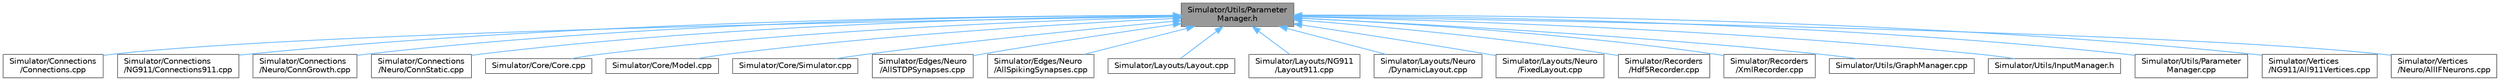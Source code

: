 digraph "Simulator/Utils/ParameterManager.h"
{
 // LATEX_PDF_SIZE
  bgcolor="transparent";
  edge [fontname=Helvetica,fontsize=10,labelfontname=Helvetica,labelfontsize=10];
  node [fontname=Helvetica,fontsize=10,shape=box,height=0.2,width=0.4];
  Node1 [id="Node000001",label="Simulator/Utils/Parameter\lManager.h",height=0.2,width=0.4,color="gray40", fillcolor="grey60", style="filled", fontcolor="black",tooltip="A singleton class which contains and manages access to the XML parameter file used by a simulator ins..."];
  Node1 -> Node2 [id="edge1_Node000001_Node000002",dir="back",color="steelblue1",style="solid",tooltip=" "];
  Node2 [id="Node000002",label="Simulator/Connections\l/Connections.cpp",height=0.2,width=0.4,color="grey40", fillcolor="white", style="filled",URL="$_connections_8cpp.html",tooltip="Methods for creating and updating connections."];
  Node1 -> Node3 [id="edge2_Node000001_Node000003",dir="back",color="steelblue1",style="solid",tooltip=" "];
  Node3 [id="Node000003",label="Simulator/Connections\l/NG911/Connections911.cpp",height=0.2,width=0.4,color="grey40", fillcolor="white", style="filled",URL="$_connections911_8cpp.html",tooltip="The model of the static network."];
  Node1 -> Node4 [id="edge3_Node000001_Node000004",dir="back",color="steelblue1",style="solid",tooltip=" "];
  Node4 [id="Node000004",label="Simulator/Connections\l/Neuro/ConnGrowth.cpp",height=0.2,width=0.4,color="grey40", fillcolor="white", style="filled",URL="$_conn_growth_8cpp.html",tooltip="The model of the activity-dependent neurite outgrowth."];
  Node1 -> Node5 [id="edge4_Node000001_Node000005",dir="back",color="steelblue1",style="solid",tooltip=" "];
  Node5 [id="Node000005",label="Simulator/Connections\l/Neuro/ConnStatic.cpp",height=0.2,width=0.4,color="grey40", fillcolor="white", style="filled",URL="$_conn_static_8cpp.html",tooltip="The model of the small world network."];
  Node1 -> Node6 [id="edge5_Node000001_Node000006",dir="back",color="steelblue1",style="solid",tooltip=" "];
  Node6 [id="Node000006",label="Simulator/Core/Core.cpp",height=0.2,width=0.4,color="grey40", fillcolor="white", style="filled",URL="$_core_8cpp.html",tooltip="Orchestrates most functionality in the simulation."];
  Node1 -> Node7 [id="edge6_Node000001_Node000007",dir="back",color="steelblue1",style="solid",tooltip=" "];
  Node7 [id="Node000007",label="Simulator/Core/Model.cpp",height=0.2,width=0.4,color="grey40", fillcolor="white", style="filled",URL="$_model_8cpp.html",tooltip="Implementation of Model for the graph-based networks."];
  Node1 -> Node8 [id="edge7_Node000001_Node000008",dir="back",color="steelblue1",style="solid",tooltip=" "];
  Node8 [id="Node000008",label="Simulator/Core/Simulator.cpp",height=0.2,width=0.4,color="grey40", fillcolor="white", style="filled",URL="$_simulator_8cpp.html",tooltip="Platform independent base class for the Brain Grid simulator. Simulator is a singleton class (a class..."];
  Node1 -> Node9 [id="edge8_Node000001_Node000009",dir="back",color="steelblue1",style="solid",tooltip=" "];
  Node9 [id="Node000009",label="Simulator/Edges/Neuro\l/AllSTDPSynapses.cpp",height=0.2,width=0.4,color="grey40", fillcolor="white", style="filled",URL="$_all_s_t_d_p_synapses_8cpp.html",tooltip="A container of all STDP synapse data."];
  Node1 -> Node10 [id="edge9_Node000001_Node000010",dir="back",color="steelblue1",style="solid",tooltip=" "];
  Node10 [id="Node000010",label="Simulator/Edges/Neuro\l/AllSpikingSynapses.cpp",height=0.2,width=0.4,color="grey40", fillcolor="white", style="filled",URL="$_all_spiking_synapses_8cpp.html",tooltip="A container of all dynamic STDP synapse data."];
  Node1 -> Node11 [id="edge10_Node000001_Node000011",dir="back",color="steelblue1",style="solid",tooltip=" "];
  Node11 [id="Node000011",label="Simulator/Layouts/Layout.cpp",height=0.2,width=0.4,color="grey40", fillcolor="white", style="filled",URL="$_layout_8cpp.html",tooltip="The Layout class defines the layout of neurons in neural networks."];
  Node1 -> Node12 [id="edge11_Node000001_Node000012",dir="back",color="steelblue1",style="solid",tooltip=" "];
  Node12 [id="Node000012",label="Simulator/Layouts/NG911\l/Layout911.cpp",height=0.2,width=0.4,color="grey40", fillcolor="white", style="filled",URL="$_layout911_8cpp.html",tooltip="The Layout class defines the layout of vertices in networks."];
  Node1 -> Node13 [id="edge12_Node000001_Node000013",dir="back",color="steelblue1",style="solid",tooltip=" "];
  Node13 [id="Node000013",label="Simulator/Layouts/Neuro\l/DynamicLayout.cpp",height=0.2,width=0.4,color="grey40", fillcolor="white", style="filled",URL="$_dynamic_layout_8cpp.html",tooltip="The DynamicLayout class defines the layout of neurons in neural networks."];
  Node1 -> Node14 [id="edge13_Node000001_Node000014",dir="back",color="steelblue1",style="solid",tooltip=" "];
  Node14 [id="Node000014",label="Simulator/Layouts/Neuro\l/FixedLayout.cpp",height=0.2,width=0.4,color="grey40", fillcolor="white", style="filled",URL="$_fixed_layout_8cpp.html",tooltip="The Layout class defines the layout of vertices in neural networks."];
  Node1 -> Node15 [id="edge14_Node000001_Node000015",dir="back",color="steelblue1",style="solid",tooltip=" "];
  Node15 [id="Node000015",label="Simulator/Recorders\l/Hdf5Recorder.cpp",height=0.2,width=0.4,color="grey40", fillcolor="white", style="filled",URL="$_hdf5_recorder_8cpp.html",tooltip="An implementation for recording spikes history on hdf5 file."];
  Node1 -> Node16 [id="edge15_Node000001_Node000016",dir="back",color="steelblue1",style="solid",tooltip=" "];
  Node16 [id="Node000016",label="Simulator/Recorders\l/XmlRecorder.cpp",height=0.2,width=0.4,color="grey40", fillcolor="white", style="filled",URL="$_xml_recorder_8cpp.html",tooltip="An implementation for recording spikes history on xml file."];
  Node1 -> Node17 [id="edge16_Node000001_Node000017",dir="back",color="steelblue1",style="solid",tooltip=" "];
  Node17 [id="Node000017",label="Simulator/Utils/GraphManager.cpp",height=0.2,width=0.4,color="grey40", fillcolor="white", style="filled",URL="$_graph_manager_8cpp.html",tooltip="The GraphManager is a wrapper around the Boost Graph Library (BGL)."];
  Node1 -> Node18 [id="edge17_Node000001_Node000018",dir="back",color="steelblue1",style="solid",tooltip=" "];
  Node18 [id="Node000018",label="Simulator/Utils/InputManager.h",height=0.2,width=0.4,color="grey40", fillcolor="white", style="filled",URL="$_input_manager_8h.html",tooltip="Template class for reading input events from XML formatted files."];
  Node1 -> Node19 [id="edge18_Node000001_Node000019",dir="back",color="steelblue1",style="solid",tooltip=" "];
  Node19 [id="Node000019",label="Simulator/Utils/Parameter\lManager.cpp",height=0.2,width=0.4,color="grey40", fillcolor="white", style="filled",URL="$_parameter_manager_8cpp.html",tooltip="A class which contains and manages access to the XML parameter file used by a simulator instance at r..."];
  Node1 -> Node20 [id="edge19_Node000001_Node000020",dir="back",color="steelblue1",style="solid",tooltip=" "];
  Node20 [id="Node000020",label="Simulator/Vertices\l/NG911/All911Vertices.cpp",height=0.2,width=0.4,color="grey40", fillcolor="white", style="filled",URL="$_all911_vertices_8cpp.html",tooltip="A container of all 911 vertex data."];
  Node1 -> Node21 [id="edge20_Node000001_Node000021",dir="back",color="steelblue1",style="solid",tooltip=" "];
  Node21 [id="Node000021",label="Simulator/Vertices\l/Neuro/AllIFNeurons.cpp",height=0.2,width=0.4,color="grey40", fillcolor="white", style="filled",URL="$_all_i_f_neurons_8cpp.html",tooltip="A container of all Integate and Fire (IF) neuron data."];
}
